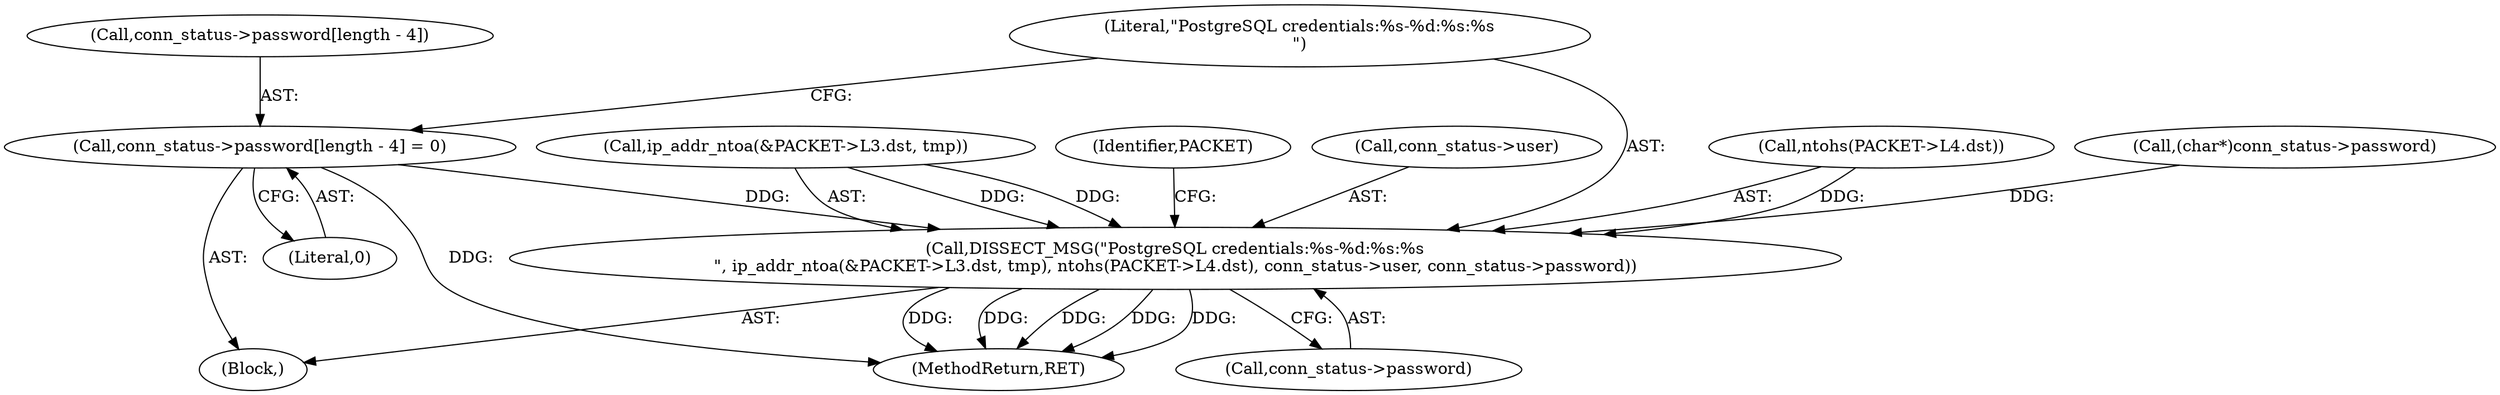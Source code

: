 digraph "0_ettercap_e3abe7d7585ecc420a7cab73313216613aadad5a@array" {
"1000408" [label="(Call,conn_status->password[length - 4] = 0)"];
"1000417" [label="(Call,DISSECT_MSG(\"PostgreSQL credentials:%s-%d:%s:%s\n\", ip_addr_ntoa(&PACKET->L3.dst, tmp), ntohs(PACKET->L4.dst), conn_status->user, conn_status->password))"];
"1000416" [label="(Literal,0)"];
"1000440" [label="(Identifier,PACKET)"];
"1000409" [label="(Call,conn_status->password[length - 4])"];
"1000386" [label="(Block,)"];
"1000572" [label="(MethodReturn,RET)"];
"1000433" [label="(Call,conn_status->user)"];
"1000427" [label="(Call,ntohs(PACKET->L4.dst))"];
"1000418" [label="(Literal,\"PostgreSQL credentials:%s-%d:%s:%s\n\")"];
"1000417" [label="(Call,DISSECT_MSG(\"PostgreSQL credentials:%s-%d:%s:%s\n\", ip_addr_ntoa(&PACKET->L3.dst, tmp), ntohs(PACKET->L4.dst), conn_status->user, conn_status->password))"];
"1000408" [label="(Call,conn_status->password[length - 4] = 0)"];
"1000436" [label="(Call,conn_status->password)"];
"1000395" [label="(Call,(char*)conn_status->password)"];
"1000419" [label="(Call,ip_addr_ntoa(&PACKET->L3.dst, tmp))"];
"1000408" -> "1000386"  [label="AST: "];
"1000408" -> "1000416"  [label="CFG: "];
"1000409" -> "1000408"  [label="AST: "];
"1000416" -> "1000408"  [label="AST: "];
"1000418" -> "1000408"  [label="CFG: "];
"1000408" -> "1000572"  [label="DDG: "];
"1000408" -> "1000417"  [label="DDG: "];
"1000417" -> "1000386"  [label="AST: "];
"1000417" -> "1000436"  [label="CFG: "];
"1000418" -> "1000417"  [label="AST: "];
"1000419" -> "1000417"  [label="AST: "];
"1000427" -> "1000417"  [label="AST: "];
"1000433" -> "1000417"  [label="AST: "];
"1000436" -> "1000417"  [label="AST: "];
"1000440" -> "1000417"  [label="CFG: "];
"1000417" -> "1000572"  [label="DDG: "];
"1000417" -> "1000572"  [label="DDG: "];
"1000417" -> "1000572"  [label="DDG: "];
"1000417" -> "1000572"  [label="DDG: "];
"1000417" -> "1000572"  [label="DDG: "];
"1000419" -> "1000417"  [label="DDG: "];
"1000419" -> "1000417"  [label="DDG: "];
"1000427" -> "1000417"  [label="DDG: "];
"1000395" -> "1000417"  [label="DDG: "];
}
